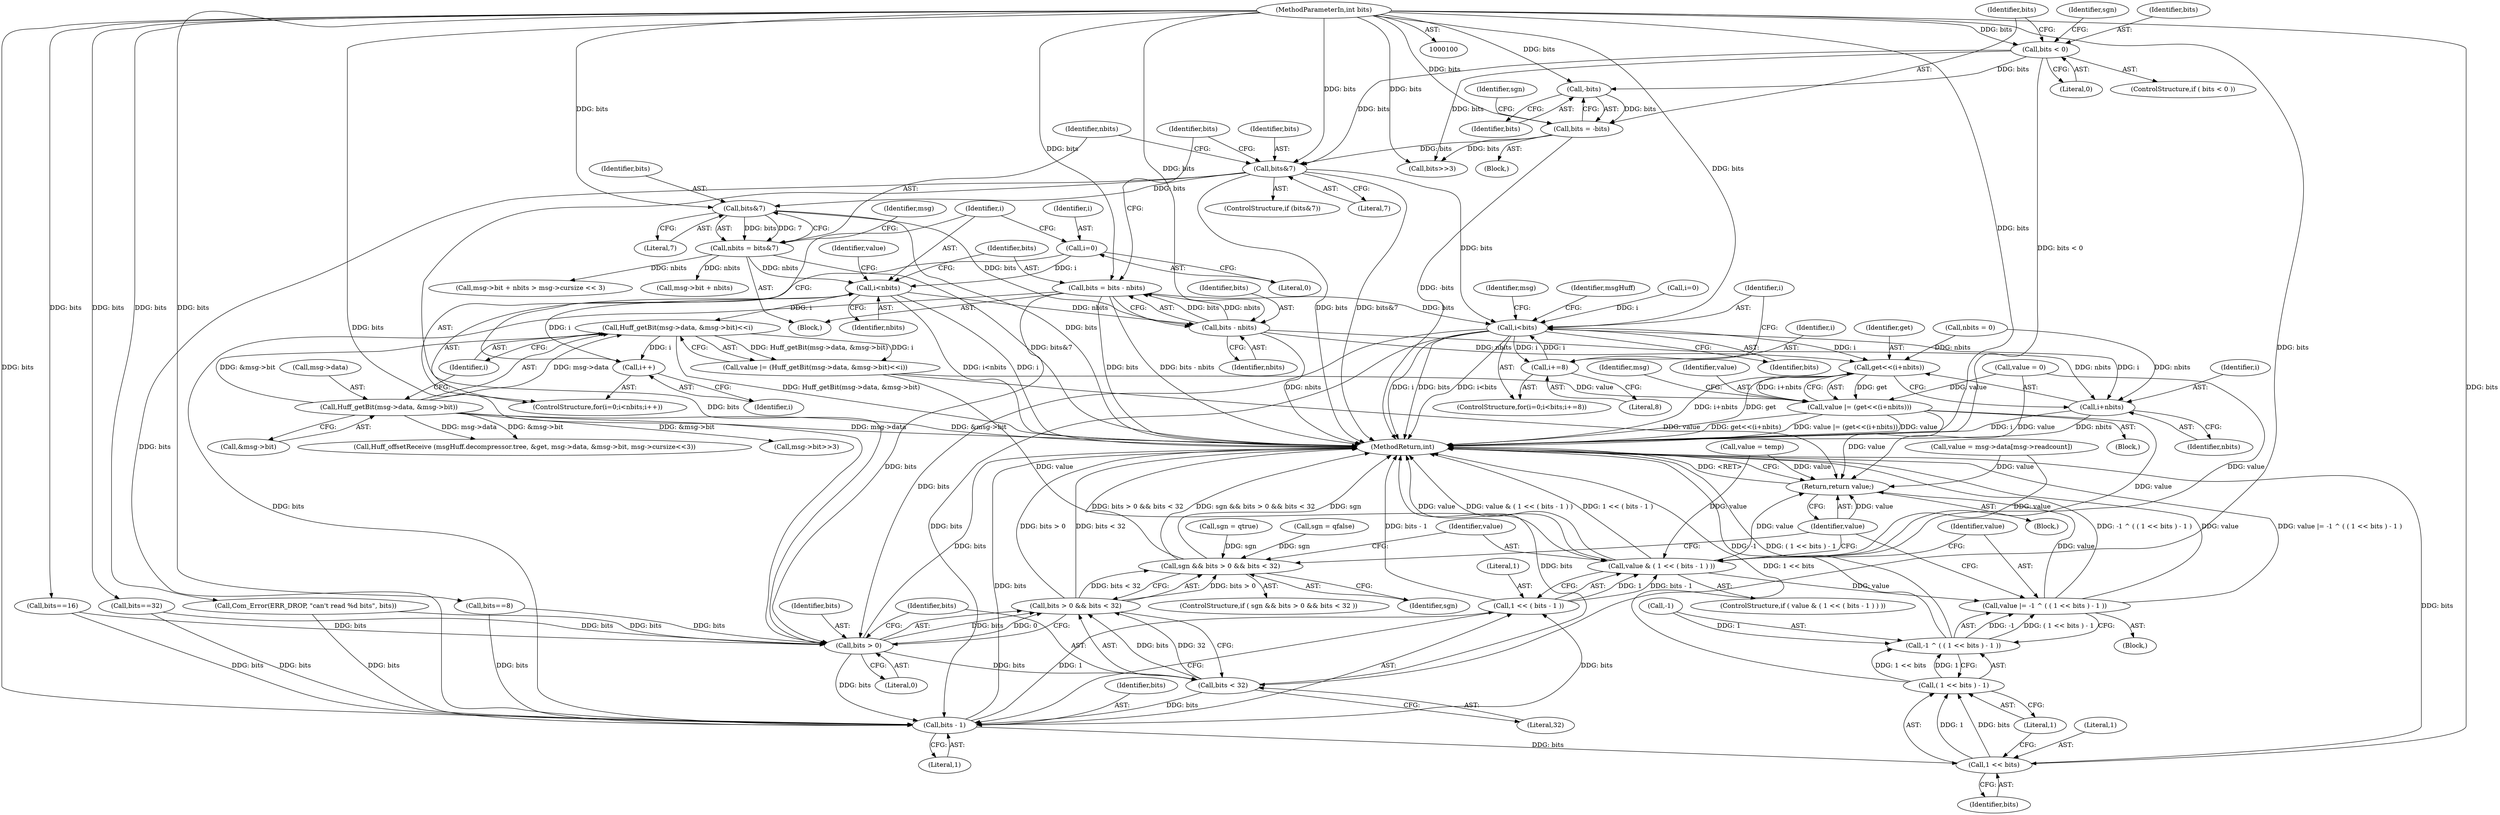digraph "0_ioq3_d2b1d124d4055c2fcbe5126863487c52fd58cca1_4@integer" {
"1000317" [label="(Call,bits = bits - nbits)"];
"1000319" [label="(Call,bits - nbits)"];
"1000268" [label="(Call,bits&7)"];
"1000262" [label="(Call,bits&7)"];
"1000124" [label="(Call,bits < 0)"];
"1000102" [label="(MethodParameterIn,int bits)"];
"1000128" [label="(Call,bits = -bits)"];
"1000130" [label="(Call,-bits)"];
"1000299" [label="(Call,i<nbits)"];
"1000302" [label="(Call,i++)"];
"1000307" [label="(Call,Huff_getBit(msg->data, &msg->bit)<<i)"];
"1000308" [label="(Call,Huff_getBit(msg->data, &msg->bit))"];
"1000296" [label="(Call,i=0)"];
"1000266" [label="(Call,nbits = bits&7)"];
"1000329" [label="(Call,i<bits)"];
"1000332" [label="(Call,i+=8)"];
"1000358" [label="(Call,get<<(i+nbits))"];
"1000356" [label="(Call,value |= (get<<(i+nbits)))"];
"1000408" [label="(Call,value & ( 1 << ( bits - 1 ) ))"];
"1000416" [label="(Call,value |= -1 ^ ( ( 1 << bits ) - 1 ))"];
"1000426" [label="(Return,return value;)"];
"1000360" [label="(Call,i+nbits)"];
"1000400" [label="(Call,bits > 0)"];
"1000399" [label="(Call,bits > 0 && bits < 32)"];
"1000397" [label="(Call,sgn && bits > 0 && bits < 32)"];
"1000403" [label="(Call,bits < 32)"];
"1000412" [label="(Call,bits - 1)"];
"1000410" [label="(Call,1 << ( bits - 1 ))"];
"1000422" [label="(Call,1 << bits)"];
"1000421" [label="(Call,( 1 << bits ) - 1)"];
"1000418" [label="(Call,-1 ^ ( ( 1 << bits ) - 1 ))"];
"1000396" [label="(ControlStructure,if ( sgn && bits > 0 && bits < 32 ))"];
"1000404" [label="(Identifier,bits)"];
"1000334" [label="(Literal,8)"];
"1000195" [label="(Call,bits==16)"];
"1000296" [label="(Call,i=0)"];
"1000272" [label="(Call,msg->bit + nbits > msg->cursize << 3)"];
"1000409" [label="(Identifier,value)"];
"1000330" [label="(Identifier,i)"];
"1000103" [label="(Block,)"];
"1000123" [label="(ControlStructure,if ( bits < 0 ))"];
"1000267" [label="(Identifier,nbits)"];
"1000300" [label="(Identifier,i)"];
"1000266" [label="(Call,nbits = bits&7)"];
"1000422" [label="(Call,1 << bits)"];
"1000258" [label="(Call,nbits = 0)"];
"1000317" [label="(Call,bits = bits - nbits)"];
"1000411" [label="(Literal,1)"];
"1000331" [label="(Identifier,bits)"];
"1000297" [label="(Identifier,i)"];
"1000413" [label="(Identifier,bits)"];
"1000427" [label="(Identifier,value)"];
"1000318" [label="(Identifier,bits)"];
"1000335" [label="(Block,)"];
"1000302" [label="(Call,i++)"];
"1000400" [label="(Call,bits > 0)"];
"1000424" [label="(Identifier,bits)"];
"1000226" [label="(Call,bits==32)"];
"1000320" [label="(Identifier,bits)"];
"1000417" [label="(Identifier,value)"];
"1000408" [label="(Call,value & ( 1 << ( bits - 1 ) ))"];
"1000265" [label="(Block,)"];
"1000405" [label="(Literal,32)"];
"1000261" [label="(ControlStructure,if (bits&7))"];
"1000325" [label="(ControlStructure,for(i=0;i<bits;i+=8))"];
"1000312" [label="(Call,&msg->bit)"];
"1000129" [label="(Identifier,bits)"];
"1000275" [label="(Identifier,msg)"];
"1000415" [label="(Block,)"];
"1000252" [label="(Call,Com_Error(ERR_DROP, \"can't read %d bits\", bits))"];
"1000366" [label="(Identifier,msg)"];
"1000298" [label="(Literal,0)"];
"1000305" [label="(Call,value |= (Huff_getBit(msg->data, &msg->bit)<<i))"];
"1000128" [label="(Call,bits = -bits)"];
"1000126" [label="(Literal,0)"];
"1000303" [label="(Identifier,i)"];
"1000263" [label="(Identifier,bits)"];
"1000132" [label="(Call,sgn = qtrue)"];
"1000137" [label="(Call,sgn = qfalse)"];
"1000295" [label="(ControlStructure,for(i=0;i<nbits;i++))"];
"1000269" [label="(Identifier,bits)"];
"1000416" [label="(Call,value |= -1 ^ ( ( 1 << bits ) - 1 ))"];
"1000262" [label="(Call,bits&7)"];
"1000426" [label="(Return,return value;)"];
"1000336" [label="(Call,Huff_offsetReceive (msgHuff.decompressor.tree, &get, msg->data, &msg->bit, msg->cursize<<3))"];
"1000138" [label="(Identifier,sgn)"];
"1000268" [label="(Call,bits&7)"];
"1000323" [label="(Identifier,bits)"];
"1000412" [label="(Call,bits - 1)"];
"1000387" [label="(Identifier,msg)"];
"1000170" [label="(Call,bits==8)"];
"1000270" [label="(Literal,7)"];
"1000308" [label="(Call,Huff_getBit(msg->data, &msg->bit))"];
"1000151" [label="(Call,bits>>3)"];
"1000421" [label="(Call,( 1 << bits ) - 1)"];
"1000397" [label="(Call,sgn && bits > 0 && bits < 32)"];
"1000356" [label="(Call,value |= (get<<(i+nbits)))"];
"1000357" [label="(Identifier,value)"];
"1000309" [label="(Call,msg->data)"];
"1000211" [label="(Call,value = temp)"];
"1000425" [label="(Literal,1)"];
"1000339" [label="(Identifier,msgHuff)"];
"1000407" [label="(ControlStructure,if ( value & ( 1 << ( bits - 1 ) ) ))"];
"1000326" [label="(Call,i=0)"];
"1000414" [label="(Literal,1)"];
"1000102" [label="(MethodParameterIn,int bits)"];
"1000333" [label="(Identifier,i)"];
"1000329" [label="(Call,i<bits)"];
"1000360" [label="(Call,i+nbits)"];
"1000127" [label="(Block,)"];
"1000307" [label="(Call,Huff_getBit(msg->data, &msg->bit)<<i)"];
"1000390" [label="(Call,msg->bit>>3)"];
"1000403" [label="(Call,bits < 32)"];
"1000299" [label="(Call,i<nbits)"];
"1000361" [label="(Identifier,i)"];
"1000428" [label="(MethodReturn,int)"];
"1000124" [label="(Call,bits < 0)"];
"1000399" [label="(Call,bits > 0 && bits < 32)"];
"1000321" [label="(Identifier,nbits)"];
"1000316" [label="(Identifier,i)"];
"1000273" [label="(Call,msg->bit + nbits)"];
"1000319" [label="(Call,bits - nbits)"];
"1000332" [label="(Call,i+=8)"];
"1000359" [label="(Identifier,get)"];
"1000301" [label="(Identifier,nbits)"];
"1000174" [label="(Call,value = msg->data[msg->readcount])"];
"1000131" [label="(Identifier,bits)"];
"1000133" [label="(Identifier,sgn)"];
"1000401" [label="(Identifier,bits)"];
"1000423" [label="(Literal,1)"];
"1000398" [label="(Identifier,sgn)"];
"1000125" [label="(Identifier,bits)"];
"1000306" [label="(Identifier,value)"];
"1000120" [label="(Call,value = 0)"];
"1000419" [label="(Call,-1)"];
"1000264" [label="(Literal,7)"];
"1000410" [label="(Call,1 << ( bits - 1 ))"];
"1000130" [label="(Call,-bits)"];
"1000402" [label="(Literal,0)"];
"1000418" [label="(Call,-1 ^ ( ( 1 << bits ) - 1 ))"];
"1000362" [label="(Identifier,nbits)"];
"1000358" [label="(Call,get<<(i+nbits))"];
"1000317" -> "1000265"  [label="AST: "];
"1000317" -> "1000319"  [label="CFG: "];
"1000318" -> "1000317"  [label="AST: "];
"1000319" -> "1000317"  [label="AST: "];
"1000323" -> "1000317"  [label="CFG: "];
"1000317" -> "1000428"  [label="DDG: bits"];
"1000317" -> "1000428"  [label="DDG: bits - nbits"];
"1000319" -> "1000317"  [label="DDG: bits"];
"1000319" -> "1000317"  [label="DDG: nbits"];
"1000102" -> "1000317"  [label="DDG: bits"];
"1000317" -> "1000329"  [label="DDG: bits"];
"1000317" -> "1000400"  [label="DDG: bits"];
"1000317" -> "1000412"  [label="DDG: bits"];
"1000319" -> "1000321"  [label="CFG: "];
"1000320" -> "1000319"  [label="AST: "];
"1000321" -> "1000319"  [label="AST: "];
"1000319" -> "1000428"  [label="DDG: nbits"];
"1000268" -> "1000319"  [label="DDG: bits"];
"1000102" -> "1000319"  [label="DDG: bits"];
"1000299" -> "1000319"  [label="DDG: nbits"];
"1000319" -> "1000358"  [label="DDG: nbits"];
"1000319" -> "1000360"  [label="DDG: nbits"];
"1000268" -> "1000266"  [label="AST: "];
"1000268" -> "1000270"  [label="CFG: "];
"1000269" -> "1000268"  [label="AST: "];
"1000270" -> "1000268"  [label="AST: "];
"1000266" -> "1000268"  [label="CFG: "];
"1000268" -> "1000428"  [label="DDG: bits"];
"1000268" -> "1000266"  [label="DDG: bits"];
"1000268" -> "1000266"  [label="DDG: 7"];
"1000262" -> "1000268"  [label="DDG: bits"];
"1000102" -> "1000268"  [label="DDG: bits"];
"1000262" -> "1000261"  [label="AST: "];
"1000262" -> "1000264"  [label="CFG: "];
"1000263" -> "1000262"  [label="AST: "];
"1000264" -> "1000262"  [label="AST: "];
"1000267" -> "1000262"  [label="CFG: "];
"1000323" -> "1000262"  [label="CFG: "];
"1000262" -> "1000428"  [label="DDG: bits"];
"1000262" -> "1000428"  [label="DDG: bits&7"];
"1000124" -> "1000262"  [label="DDG: bits"];
"1000128" -> "1000262"  [label="DDG: bits"];
"1000102" -> "1000262"  [label="DDG: bits"];
"1000262" -> "1000329"  [label="DDG: bits"];
"1000262" -> "1000400"  [label="DDG: bits"];
"1000262" -> "1000412"  [label="DDG: bits"];
"1000124" -> "1000123"  [label="AST: "];
"1000124" -> "1000126"  [label="CFG: "];
"1000125" -> "1000124"  [label="AST: "];
"1000126" -> "1000124"  [label="AST: "];
"1000129" -> "1000124"  [label="CFG: "];
"1000138" -> "1000124"  [label="CFG: "];
"1000124" -> "1000428"  [label="DDG: bits < 0"];
"1000102" -> "1000124"  [label="DDG: bits"];
"1000124" -> "1000130"  [label="DDG: bits"];
"1000124" -> "1000151"  [label="DDG: bits"];
"1000102" -> "1000100"  [label="AST: "];
"1000102" -> "1000428"  [label="DDG: bits"];
"1000102" -> "1000128"  [label="DDG: bits"];
"1000102" -> "1000130"  [label="DDG: bits"];
"1000102" -> "1000151"  [label="DDG: bits"];
"1000102" -> "1000170"  [label="DDG: bits"];
"1000102" -> "1000195"  [label="DDG: bits"];
"1000102" -> "1000226"  [label="DDG: bits"];
"1000102" -> "1000252"  [label="DDG: bits"];
"1000102" -> "1000329"  [label="DDG: bits"];
"1000102" -> "1000400"  [label="DDG: bits"];
"1000102" -> "1000403"  [label="DDG: bits"];
"1000102" -> "1000412"  [label="DDG: bits"];
"1000102" -> "1000422"  [label="DDG: bits"];
"1000128" -> "1000127"  [label="AST: "];
"1000128" -> "1000130"  [label="CFG: "];
"1000129" -> "1000128"  [label="AST: "];
"1000130" -> "1000128"  [label="AST: "];
"1000133" -> "1000128"  [label="CFG: "];
"1000128" -> "1000428"  [label="DDG: -bits"];
"1000130" -> "1000128"  [label="DDG: bits"];
"1000128" -> "1000151"  [label="DDG: bits"];
"1000130" -> "1000131"  [label="CFG: "];
"1000131" -> "1000130"  [label="AST: "];
"1000299" -> "1000295"  [label="AST: "];
"1000299" -> "1000301"  [label="CFG: "];
"1000300" -> "1000299"  [label="AST: "];
"1000301" -> "1000299"  [label="AST: "];
"1000306" -> "1000299"  [label="CFG: "];
"1000318" -> "1000299"  [label="CFG: "];
"1000299" -> "1000428"  [label="DDG: i<nbits"];
"1000299" -> "1000428"  [label="DDG: i"];
"1000302" -> "1000299"  [label="DDG: i"];
"1000296" -> "1000299"  [label="DDG: i"];
"1000266" -> "1000299"  [label="DDG: nbits"];
"1000299" -> "1000307"  [label="DDG: i"];
"1000302" -> "1000295"  [label="AST: "];
"1000302" -> "1000303"  [label="CFG: "];
"1000303" -> "1000302"  [label="AST: "];
"1000300" -> "1000302"  [label="CFG: "];
"1000307" -> "1000302"  [label="DDG: i"];
"1000307" -> "1000305"  [label="AST: "];
"1000307" -> "1000316"  [label="CFG: "];
"1000308" -> "1000307"  [label="AST: "];
"1000316" -> "1000307"  [label="AST: "];
"1000305" -> "1000307"  [label="CFG: "];
"1000307" -> "1000428"  [label="DDG: Huff_getBit(msg->data, &msg->bit)"];
"1000307" -> "1000305"  [label="DDG: Huff_getBit(msg->data, &msg->bit)"];
"1000307" -> "1000305"  [label="DDG: i"];
"1000308" -> "1000307"  [label="DDG: msg->data"];
"1000308" -> "1000307"  [label="DDG: &msg->bit"];
"1000308" -> "1000312"  [label="CFG: "];
"1000309" -> "1000308"  [label="AST: "];
"1000312" -> "1000308"  [label="AST: "];
"1000316" -> "1000308"  [label="CFG: "];
"1000308" -> "1000428"  [label="DDG: msg->data"];
"1000308" -> "1000428"  [label="DDG: &msg->bit"];
"1000308" -> "1000336"  [label="DDG: msg->data"];
"1000308" -> "1000336"  [label="DDG: &msg->bit"];
"1000308" -> "1000390"  [label="DDG: &msg->bit"];
"1000296" -> "1000295"  [label="AST: "];
"1000296" -> "1000298"  [label="CFG: "];
"1000297" -> "1000296"  [label="AST: "];
"1000298" -> "1000296"  [label="AST: "];
"1000300" -> "1000296"  [label="CFG: "];
"1000266" -> "1000265"  [label="AST: "];
"1000267" -> "1000266"  [label="AST: "];
"1000275" -> "1000266"  [label="CFG: "];
"1000266" -> "1000428"  [label="DDG: bits&7"];
"1000266" -> "1000272"  [label="DDG: nbits"];
"1000266" -> "1000273"  [label="DDG: nbits"];
"1000329" -> "1000325"  [label="AST: "];
"1000329" -> "1000331"  [label="CFG: "];
"1000330" -> "1000329"  [label="AST: "];
"1000331" -> "1000329"  [label="AST: "];
"1000339" -> "1000329"  [label="CFG: "];
"1000387" -> "1000329"  [label="CFG: "];
"1000329" -> "1000428"  [label="DDG: bits"];
"1000329" -> "1000428"  [label="DDG: i<bits"];
"1000329" -> "1000428"  [label="DDG: i"];
"1000332" -> "1000329"  [label="DDG: i"];
"1000326" -> "1000329"  [label="DDG: i"];
"1000329" -> "1000332"  [label="DDG: i"];
"1000329" -> "1000358"  [label="DDG: i"];
"1000329" -> "1000360"  [label="DDG: i"];
"1000329" -> "1000400"  [label="DDG: bits"];
"1000329" -> "1000412"  [label="DDG: bits"];
"1000332" -> "1000325"  [label="AST: "];
"1000332" -> "1000334"  [label="CFG: "];
"1000333" -> "1000332"  [label="AST: "];
"1000334" -> "1000332"  [label="AST: "];
"1000330" -> "1000332"  [label="CFG: "];
"1000358" -> "1000356"  [label="AST: "];
"1000358" -> "1000360"  [label="CFG: "];
"1000359" -> "1000358"  [label="AST: "];
"1000360" -> "1000358"  [label="AST: "];
"1000356" -> "1000358"  [label="CFG: "];
"1000358" -> "1000428"  [label="DDG: i+nbits"];
"1000358" -> "1000428"  [label="DDG: get"];
"1000358" -> "1000356"  [label="DDG: get"];
"1000358" -> "1000356"  [label="DDG: i+nbits"];
"1000258" -> "1000358"  [label="DDG: nbits"];
"1000356" -> "1000335"  [label="AST: "];
"1000357" -> "1000356"  [label="AST: "];
"1000366" -> "1000356"  [label="CFG: "];
"1000356" -> "1000428"  [label="DDG: value |= (get<<(i+nbits))"];
"1000356" -> "1000428"  [label="DDG: value"];
"1000356" -> "1000428"  [label="DDG: get<<(i+nbits)"];
"1000120" -> "1000356"  [label="DDG: value"];
"1000305" -> "1000356"  [label="DDG: value"];
"1000356" -> "1000408"  [label="DDG: value"];
"1000356" -> "1000426"  [label="DDG: value"];
"1000408" -> "1000407"  [label="AST: "];
"1000408" -> "1000410"  [label="CFG: "];
"1000409" -> "1000408"  [label="AST: "];
"1000410" -> "1000408"  [label="AST: "];
"1000417" -> "1000408"  [label="CFG: "];
"1000427" -> "1000408"  [label="CFG: "];
"1000408" -> "1000428"  [label="DDG: value"];
"1000408" -> "1000428"  [label="DDG: value & ( 1 << ( bits - 1 ) )"];
"1000408" -> "1000428"  [label="DDG: 1 << ( bits - 1 )"];
"1000120" -> "1000408"  [label="DDG: value"];
"1000305" -> "1000408"  [label="DDG: value"];
"1000211" -> "1000408"  [label="DDG: value"];
"1000174" -> "1000408"  [label="DDG: value"];
"1000410" -> "1000408"  [label="DDG: 1"];
"1000410" -> "1000408"  [label="DDG: bits - 1"];
"1000408" -> "1000416"  [label="DDG: value"];
"1000408" -> "1000426"  [label="DDG: value"];
"1000416" -> "1000415"  [label="AST: "];
"1000416" -> "1000418"  [label="CFG: "];
"1000417" -> "1000416"  [label="AST: "];
"1000418" -> "1000416"  [label="AST: "];
"1000427" -> "1000416"  [label="CFG: "];
"1000416" -> "1000428"  [label="DDG: value |= -1 ^ ( ( 1 << bits ) - 1 )"];
"1000416" -> "1000428"  [label="DDG: -1 ^ ( ( 1 << bits ) - 1 )"];
"1000416" -> "1000428"  [label="DDG: value"];
"1000418" -> "1000416"  [label="DDG: -1"];
"1000418" -> "1000416"  [label="DDG: ( 1 << bits ) - 1"];
"1000416" -> "1000426"  [label="DDG: value"];
"1000426" -> "1000103"  [label="AST: "];
"1000426" -> "1000427"  [label="CFG: "];
"1000427" -> "1000426"  [label="AST: "];
"1000428" -> "1000426"  [label="CFG: "];
"1000426" -> "1000428"  [label="DDG: <RET>"];
"1000427" -> "1000426"  [label="DDG: value"];
"1000120" -> "1000426"  [label="DDG: value"];
"1000305" -> "1000426"  [label="DDG: value"];
"1000211" -> "1000426"  [label="DDG: value"];
"1000174" -> "1000426"  [label="DDG: value"];
"1000360" -> "1000362"  [label="CFG: "];
"1000361" -> "1000360"  [label="AST: "];
"1000362" -> "1000360"  [label="AST: "];
"1000360" -> "1000428"  [label="DDG: i"];
"1000360" -> "1000428"  [label="DDG: nbits"];
"1000258" -> "1000360"  [label="DDG: nbits"];
"1000400" -> "1000399"  [label="AST: "];
"1000400" -> "1000402"  [label="CFG: "];
"1000401" -> "1000400"  [label="AST: "];
"1000402" -> "1000400"  [label="AST: "];
"1000404" -> "1000400"  [label="CFG: "];
"1000399" -> "1000400"  [label="CFG: "];
"1000400" -> "1000428"  [label="DDG: bits"];
"1000400" -> "1000399"  [label="DDG: bits"];
"1000400" -> "1000399"  [label="DDG: 0"];
"1000226" -> "1000400"  [label="DDG: bits"];
"1000252" -> "1000400"  [label="DDG: bits"];
"1000170" -> "1000400"  [label="DDG: bits"];
"1000195" -> "1000400"  [label="DDG: bits"];
"1000400" -> "1000403"  [label="DDG: bits"];
"1000400" -> "1000412"  [label="DDG: bits"];
"1000399" -> "1000397"  [label="AST: "];
"1000399" -> "1000403"  [label="CFG: "];
"1000403" -> "1000399"  [label="AST: "];
"1000397" -> "1000399"  [label="CFG: "];
"1000399" -> "1000428"  [label="DDG: bits < 32"];
"1000399" -> "1000428"  [label="DDG: bits > 0"];
"1000399" -> "1000397"  [label="DDG: bits > 0"];
"1000399" -> "1000397"  [label="DDG: bits < 32"];
"1000403" -> "1000399"  [label="DDG: bits"];
"1000403" -> "1000399"  [label="DDG: 32"];
"1000397" -> "1000396"  [label="AST: "];
"1000397" -> "1000398"  [label="CFG: "];
"1000398" -> "1000397"  [label="AST: "];
"1000409" -> "1000397"  [label="CFG: "];
"1000427" -> "1000397"  [label="CFG: "];
"1000397" -> "1000428"  [label="DDG: sgn && bits > 0 && bits < 32"];
"1000397" -> "1000428"  [label="DDG: sgn"];
"1000397" -> "1000428"  [label="DDG: bits > 0 && bits < 32"];
"1000132" -> "1000397"  [label="DDG: sgn"];
"1000137" -> "1000397"  [label="DDG: sgn"];
"1000403" -> "1000405"  [label="CFG: "];
"1000404" -> "1000403"  [label="AST: "];
"1000405" -> "1000403"  [label="AST: "];
"1000403" -> "1000428"  [label="DDG: bits"];
"1000403" -> "1000412"  [label="DDG: bits"];
"1000412" -> "1000410"  [label="AST: "];
"1000412" -> "1000414"  [label="CFG: "];
"1000413" -> "1000412"  [label="AST: "];
"1000414" -> "1000412"  [label="AST: "];
"1000410" -> "1000412"  [label="CFG: "];
"1000412" -> "1000428"  [label="DDG: bits"];
"1000412" -> "1000410"  [label="DDG: bits"];
"1000412" -> "1000410"  [label="DDG: 1"];
"1000226" -> "1000412"  [label="DDG: bits"];
"1000252" -> "1000412"  [label="DDG: bits"];
"1000170" -> "1000412"  [label="DDG: bits"];
"1000195" -> "1000412"  [label="DDG: bits"];
"1000412" -> "1000422"  [label="DDG: bits"];
"1000411" -> "1000410"  [label="AST: "];
"1000410" -> "1000428"  [label="DDG: bits - 1"];
"1000422" -> "1000421"  [label="AST: "];
"1000422" -> "1000424"  [label="CFG: "];
"1000423" -> "1000422"  [label="AST: "];
"1000424" -> "1000422"  [label="AST: "];
"1000425" -> "1000422"  [label="CFG: "];
"1000422" -> "1000428"  [label="DDG: bits"];
"1000422" -> "1000421"  [label="DDG: 1"];
"1000422" -> "1000421"  [label="DDG: bits"];
"1000421" -> "1000418"  [label="AST: "];
"1000421" -> "1000425"  [label="CFG: "];
"1000425" -> "1000421"  [label="AST: "];
"1000418" -> "1000421"  [label="CFG: "];
"1000421" -> "1000428"  [label="DDG: 1 << bits"];
"1000421" -> "1000418"  [label="DDG: 1 << bits"];
"1000421" -> "1000418"  [label="DDG: 1"];
"1000419" -> "1000418"  [label="AST: "];
"1000418" -> "1000428"  [label="DDG: -1"];
"1000418" -> "1000428"  [label="DDG: ( 1 << bits ) - 1"];
"1000419" -> "1000418"  [label="DDG: 1"];
}
